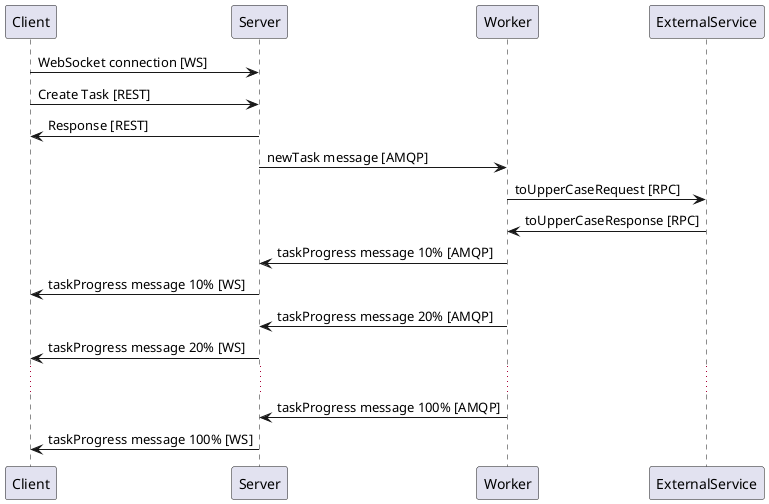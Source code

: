 "@startuml Communications diagram"

Client->Server : WebSocket connection [WS]
Client->Server : Create Task [REST]
Server->Client : Response [REST]
Server->Worker : newTask message [AMQP]
Worker->ExternalService: toUpperCaseRequest [RPC]
ExternalService->Worker: toUpperCaseResponse [RPC]
Worker->Server : taskProgress message 10% [AMQP]
Server->Client : taskProgress message 10% [WS]

Worker->Server : taskProgress message 20% [AMQP]
Server->Client : taskProgress message 20% [WS]
...
Worker->Server : taskProgress message 100% [AMQP]
Server->Client : taskProgress message 100% [WS]